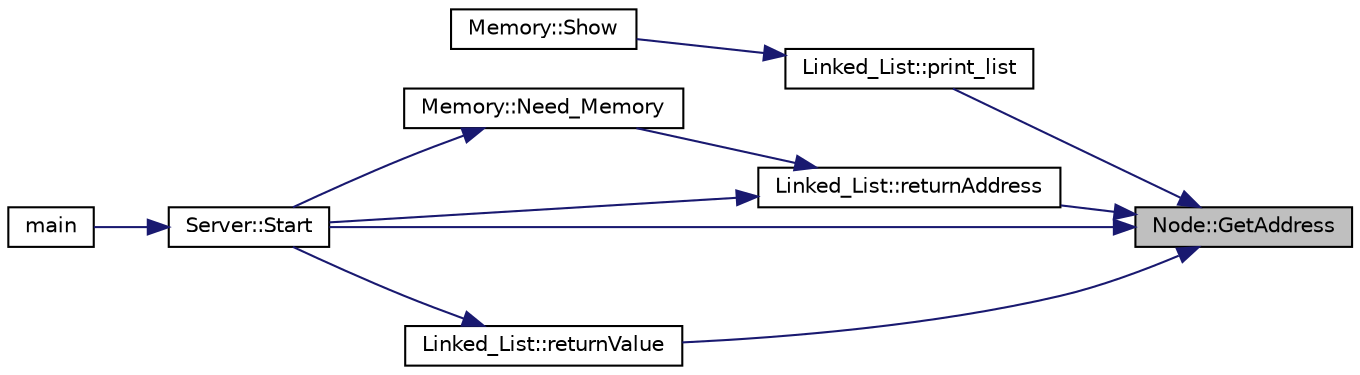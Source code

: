 digraph "Node::GetAddress"
{
 // LATEX_PDF_SIZE
  edge [fontname="Helvetica",fontsize="10",labelfontname="Helvetica",labelfontsize="10"];
  node [fontname="Helvetica",fontsize="10",shape=record];
  rankdir="RL";
  Node1 [label="Node::GetAddress",height=0.2,width=0.4,color="black", fillcolor="grey75", style="filled", fontcolor="black",tooltip="Getter para la direccion del nodo."];
  Node1 -> Node2 [dir="back",color="midnightblue",fontsize="10",style="solid",fontname="Helvetica"];
  Node2 [label="Linked_List::print_list",height=0.2,width=0.4,color="black", fillcolor="white", style="filled",URL="$classLinked__List.html#afe2e3a5be298d0648e51d1947fdb7707",tooltip="Se encarga de printear en consola la totalidad de la lista enlazada con cada uno de los parametros de..."];
  Node2 -> Node3 [dir="back",color="midnightblue",fontsize="10",style="solid",fontname="Helvetica"];
  Node3 [label="Memory::Show",height=0.2,width=0.4,color="black", fillcolor="white", style="filled",URL="$classMemory.html#a1e56f1ad16fa009a38571fccb91a9d94",tooltip="Se encarga de mostrar la lista de las posiciones que se pueden reciclar."];
  Node1 -> Node4 [dir="back",color="midnightblue",fontsize="10",style="solid",fontname="Helvetica"];
  Node4 [label="Linked_List::returnAddress",height=0.2,width=0.4,color="black", fillcolor="white", style="filled",URL="$classLinked__List.html#acf383a80747d6d43f3a2a200a98a7df4",tooltip="Se encarga de retornar el tipo de una variable almacenada en la lista enlazada."];
  Node4 -> Node5 [dir="back",color="midnightblue",fontsize="10",style="solid",fontname="Helvetica"];
  Node5 [label="Memory::Need_Memory",height=0.2,width=0.4,color="black", fillcolor="white", style="filled",URL="$classMemory.html#a33fd5c5e117fccccd73f096f442c58f6",tooltip="Solicita memoria, lo que puede resultar en una sobreescritura, una nueva direccion o en el reciclaje ..."];
  Node5 -> Node6 [dir="back",color="midnightblue",fontsize="10",style="solid",fontname="Helvetica"];
  Node6 [label="Server::Start",height=0.2,width=0.4,color="black", fillcolor="white", style="filled",URL="$classServer.html#acaea883b722927c7d8299a74447c8d1b",tooltip="Se encarga de levantar el servidor el cual estara acargo del el manejo de la memoria."];
  Node6 -> Node7 [dir="back",color="midnightblue",fontsize="10",style="solid",fontname="Helvetica"];
  Node7 [label="main",height=0.2,width=0.4,color="black", fillcolor="white", style="filled",URL="$main_8cpp.html#a0ddf1224851353fc92bfbff6f499fa97",tooltip=" "];
  Node4 -> Node6 [dir="back",color="midnightblue",fontsize="10",style="solid",fontname="Helvetica"];
  Node1 -> Node8 [dir="back",color="midnightblue",fontsize="10",style="solid",fontname="Helvetica"];
  Node8 [label="Linked_List::returnValue",height=0.2,width=0.4,color="black", fillcolor="white", style="filled",URL="$classLinked__List.html#a3b00cee10f3f33b3405611b19951095f",tooltip="Se encarga de retornar el valor que contiene el nodo que se busca."];
  Node8 -> Node6 [dir="back",color="midnightblue",fontsize="10",style="solid",fontname="Helvetica"];
  Node1 -> Node6 [dir="back",color="midnightblue",fontsize="10",style="solid",fontname="Helvetica"];
}
